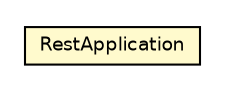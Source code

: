 #!/usr/local/bin/dot
#
# Class diagram 
# Generated by UMLGraph version 5.4 (http://www.umlgraph.org/)
#

digraph G {
	edge [fontname="Helvetica",fontsize=10,labelfontname="Helvetica",labelfontsize=10];
	node [fontname="Helvetica",fontsize=10,shape=plaintext];
	nodesep=0.25;
	ranksep=0.5;
	// de.tk.tkapp.rest.api.invoker.RestApplication
	c251 [label=<<table title="de.tk.tkapp.rest.api.invoker.RestApplication" border="0" cellborder="1" cellspacing="0" cellpadding="2" port="p" bgcolor="lemonChiffon" href="./RestApplication.html">
		<tr><td><table border="0" cellspacing="0" cellpadding="1">
<tr><td align="center" balign="center"> RestApplication </td></tr>
		</table></td></tr>
		</table>>, URL="./RestApplication.html", fontname="Helvetica", fontcolor="black", fontsize=9.0];
}


